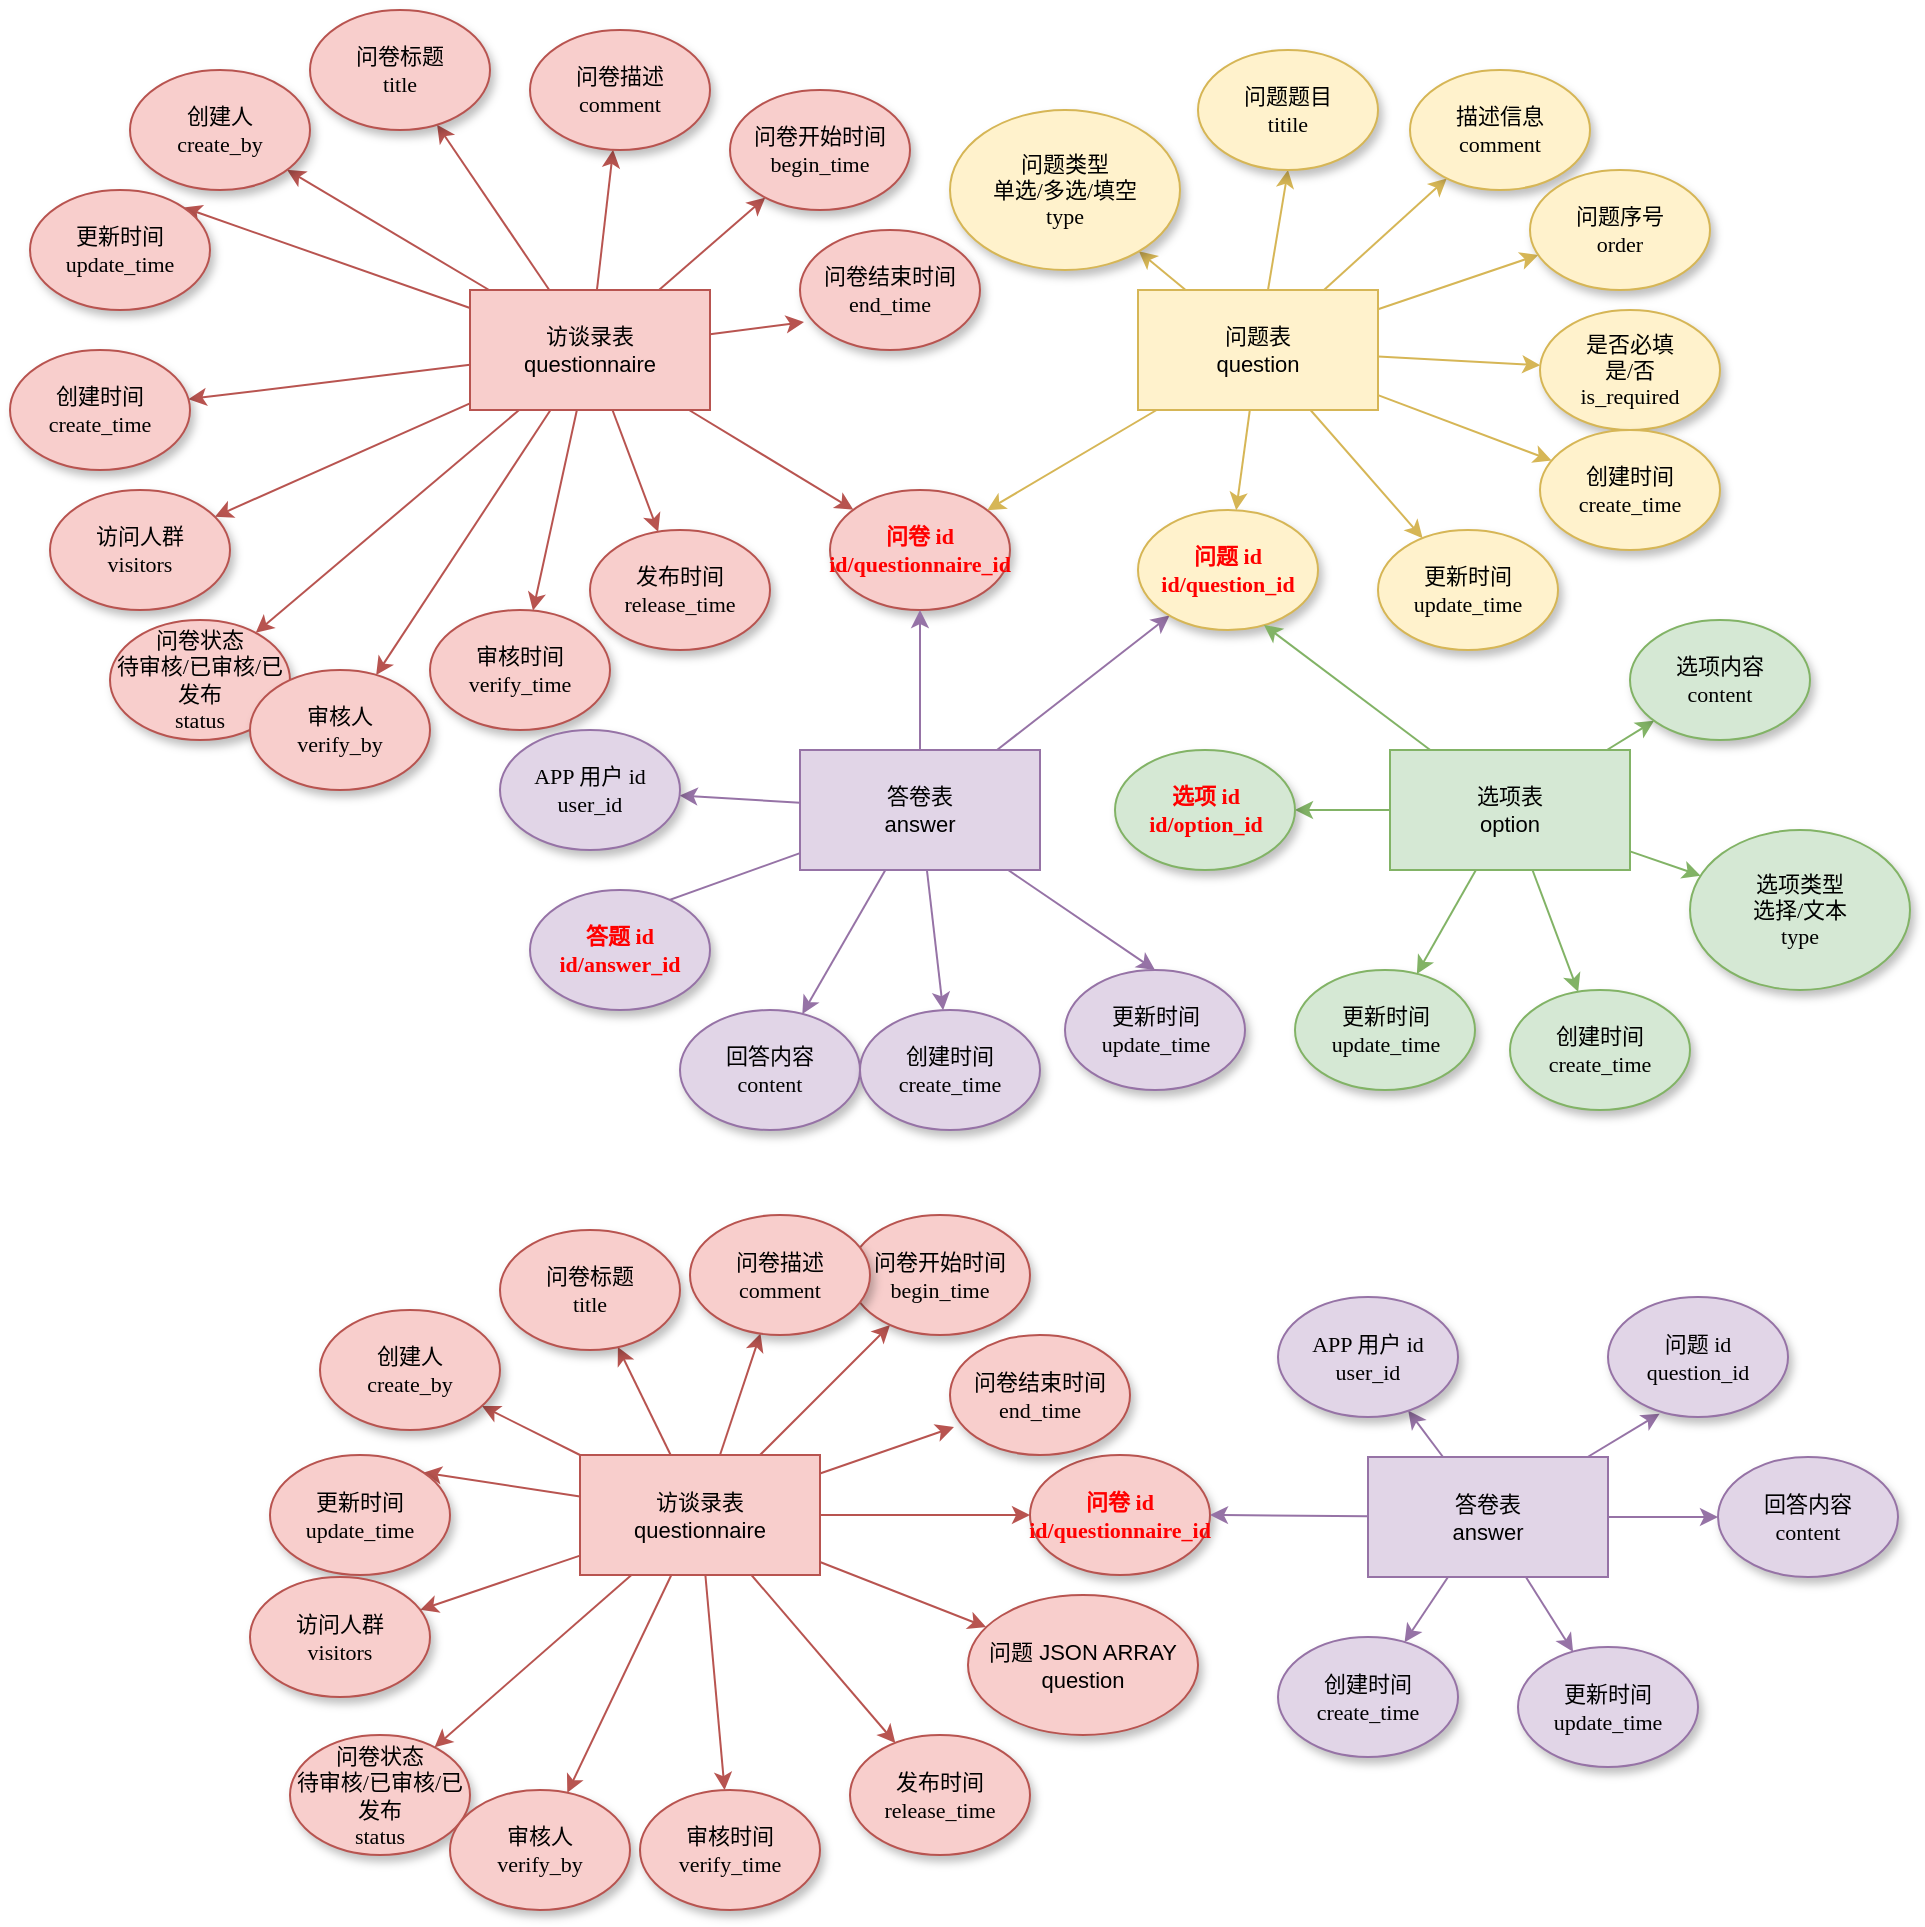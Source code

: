 <mxfile version="14.6.3" type="github">
  <diagram name="Page-1" id="42789a77-a242-8287-6e28-9cd8cfd52e62">
    <mxGraphModel dx="1422" dy="762" grid="1" gridSize="10" guides="1" tooltips="1" connect="1" arrows="1" fold="1" page="1" pageScale="1" pageWidth="1100" pageHeight="850" background="#ffffff" math="0" shadow="0">
      <root>
        <mxCell id="0" />
        <mxCell id="1" parent="0" />
        <mxCell id="cZg9QvqXZRCa_vBfZT6u-2" value="&lt;font color=&quot;#ff0000&quot; style=&quot;font-size: 11px;&quot;&gt;&lt;b style=&quot;font-size: 11px;&quot;&gt;问卷 id&lt;/b&gt;&lt;br style=&quot;font-size: 11px;&quot;&gt;&lt;b style=&quot;font-size: 11px;&quot;&gt;id/questionnaire_id&lt;/b&gt;&lt;br style=&quot;font-size: 11px;&quot;&gt;&lt;/font&gt;" style="ellipse;whiteSpace=wrap;html=1;rounded=0;shadow=1;comic=0;labelBackgroundColor=none;strokeWidth=1;fontFamily=Verdana;fontSize=11;align=center;fillColor=#f8cecc;strokeColor=#b85450;gradientDirection=east;" parent="1" vertex="1">
          <mxGeometry x="460" y="290" width="90" height="60" as="geometry" />
        </mxCell>
        <mxCell id="cZg9QvqXZRCa_vBfZT6u-17" style="edgeStyle=none;rounded=0;orthogonalLoop=1;jettySize=auto;html=1;fontSize=11;fillColor=#f8cecc;strokeColor=#b85450;" parent="1" source="cZg9QvqXZRCa_vBfZT6u-4" target="cZg9QvqXZRCa_vBfZT6u-11" edge="1">
          <mxGeometry relative="1" as="geometry" />
        </mxCell>
        <mxCell id="cZg9QvqXZRCa_vBfZT6u-18" style="edgeStyle=none;rounded=0;orthogonalLoop=1;jettySize=auto;html=1;fontSize=11;fillColor=#f8cecc;strokeColor=#b85450;" parent="1" source="cZg9QvqXZRCa_vBfZT6u-4" target="cZg9QvqXZRCa_vBfZT6u-10" edge="1">
          <mxGeometry relative="1" as="geometry" />
        </mxCell>
        <mxCell id="cZg9QvqXZRCa_vBfZT6u-19" style="edgeStyle=none;rounded=0;orthogonalLoop=1;jettySize=auto;html=1;fontSize=11;fillColor=#f8cecc;strokeColor=#b85450;" parent="1" source="cZg9QvqXZRCa_vBfZT6u-4" target="cZg9QvqXZRCa_vBfZT6u-2" edge="1">
          <mxGeometry relative="1" as="geometry" />
        </mxCell>
        <mxCell id="cZg9QvqXZRCa_vBfZT6u-58" style="edgeStyle=none;rounded=0;orthogonalLoop=1;jettySize=auto;html=1;fontSize=11;fillColor=#f8cecc;strokeColor=#b85450;" parent="1" source="cZg9QvqXZRCa_vBfZT6u-4" target="cZg9QvqXZRCa_vBfZT6u-38" edge="1">
          <mxGeometry relative="1" as="geometry" />
        </mxCell>
        <mxCell id="cZg9QvqXZRCa_vBfZT6u-62" style="edgeStyle=none;rounded=0;orthogonalLoop=1;jettySize=auto;html=1;fontSize=11;fillColor=#f8cecc;strokeColor=#b85450;" parent="1" source="cZg9QvqXZRCa_vBfZT6u-4" target="cZg9QvqXZRCa_vBfZT6u-61" edge="1">
          <mxGeometry relative="1" as="geometry" />
        </mxCell>
        <mxCell id="cZg9QvqXZRCa_vBfZT6u-68" style="edgeStyle=none;rounded=0;orthogonalLoop=1;jettySize=auto;html=1;entryX=0.022;entryY=0.767;entryDx=0;entryDy=0;entryPerimeter=0;fontSize=11;fillColor=#f8cecc;strokeColor=#b85450;" parent="1" source="cZg9QvqXZRCa_vBfZT6u-4" target="cZg9QvqXZRCa_vBfZT6u-64" edge="1">
          <mxGeometry relative="1" as="geometry" />
        </mxCell>
        <mxCell id="cZg9QvqXZRCa_vBfZT6u-70" style="edgeStyle=none;rounded=0;orthogonalLoop=1;jettySize=auto;html=1;fontSize=11;fillColor=#f8cecc;strokeColor=#b85450;" parent="1" source="cZg9QvqXZRCa_vBfZT6u-4" target="cZg9QvqXZRCa_vBfZT6u-69" edge="1">
          <mxGeometry relative="1" as="geometry" />
        </mxCell>
        <mxCell id="e1g6jkLD2kLE1leAGMlg-4" style="edgeStyle=none;rounded=0;orthogonalLoop=1;jettySize=auto;html=1;entryX=1;entryY=0;entryDx=0;entryDy=0;fillColor=#f8cecc;strokeColor=#b85450;fontSize=11;" parent="1" source="cZg9QvqXZRCa_vBfZT6u-4" target="e1g6jkLD2kLE1leAGMlg-3" edge="1">
          <mxGeometry relative="1" as="geometry" />
        </mxCell>
        <mxCell id="e1g6jkLD2kLE1leAGMlg-24" style="edgeStyle=none;rounded=0;orthogonalLoop=1;jettySize=auto;html=1;fontSize=11;fillColor=#f8cecc;strokeColor=#b85450;" parent="1" source="cZg9QvqXZRCa_vBfZT6u-4" target="e1g6jkLD2kLE1leAGMlg-23" edge="1">
          <mxGeometry relative="1" as="geometry" />
        </mxCell>
        <mxCell id="e1g6jkLD2kLE1leAGMlg-25" style="edgeStyle=none;rounded=0;orthogonalLoop=1;jettySize=auto;html=1;fontSize=11;fillColor=#f8cecc;strokeColor=#b85450;" parent="1" source="cZg9QvqXZRCa_vBfZT6u-4" target="cZg9QvqXZRCa_vBfZT6u-9" edge="1">
          <mxGeometry relative="1" as="geometry" />
        </mxCell>
        <mxCell id="IBIYCvMXOaWcvZuSE6B_-2" style="edgeStyle=none;rounded=0;orthogonalLoop=1;jettySize=auto;html=1;fillColor=#f8cecc;strokeColor=#b85450;" edge="1" parent="1" source="cZg9QvqXZRCa_vBfZT6u-4" target="cZg9QvqXZRCa_vBfZT6u-12">
          <mxGeometry relative="1" as="geometry" />
        </mxCell>
        <mxCell id="IBIYCvMXOaWcvZuSE6B_-3" style="edgeStyle=none;rounded=0;orthogonalLoop=1;jettySize=auto;html=1;fillColor=#f8cecc;strokeColor=#b85450;" edge="1" parent="1" source="cZg9QvqXZRCa_vBfZT6u-4" target="IBIYCvMXOaWcvZuSE6B_-4">
          <mxGeometry relative="1" as="geometry">
            <mxPoint x="120" y="370" as="targetPoint" />
          </mxGeometry>
        </mxCell>
        <mxCell id="IBIYCvMXOaWcvZuSE6B_-7" style="edgeStyle=none;rounded=0;orthogonalLoop=1;jettySize=auto;html=1;fillColor=#f8cecc;strokeColor=#b85450;" edge="1" parent="1" source="cZg9QvqXZRCa_vBfZT6u-4" target="IBIYCvMXOaWcvZuSE6B_-6">
          <mxGeometry relative="1" as="geometry" />
        </mxCell>
        <mxCell id="cZg9QvqXZRCa_vBfZT6u-4" value="访谈录表&lt;br style=&quot;font-size: 11px;&quot;&gt;questionnaire" style="rounded=0;whiteSpace=wrap;html=1;fontSize=11;fillColor=#f8cecc;strokeColor=#b85450;" parent="1" vertex="1">
          <mxGeometry x="280" y="190" width="120" height="60" as="geometry" />
        </mxCell>
        <mxCell id="cZg9QvqXZRCa_vBfZT6u-31" style="edgeStyle=none;rounded=0;orthogonalLoop=1;jettySize=auto;html=1;fontSize=11;fillColor=#fff2cc;strokeColor=#d6b656;" parent="1" source="cZg9QvqXZRCa_vBfZT6u-5" target="cZg9QvqXZRCa_vBfZT6u-26" edge="1">
          <mxGeometry relative="1" as="geometry" />
        </mxCell>
        <mxCell id="cZg9QvqXZRCa_vBfZT6u-32" value="" style="edgeStyle=none;rounded=0;orthogonalLoop=1;jettySize=auto;html=1;fontSize=11;fillColor=#fff2cc;strokeColor=#d6b656;" parent="1" source="cZg9QvqXZRCa_vBfZT6u-5" target="cZg9QvqXZRCa_vBfZT6u-24" edge="1">
          <mxGeometry relative="1" as="geometry" />
        </mxCell>
        <mxCell id="cZg9QvqXZRCa_vBfZT6u-42" value="" style="edgeStyle=none;rounded=0;orthogonalLoop=1;jettySize=auto;html=1;fontSize=11;fillColor=#fff2cc;strokeColor=#d6b656;" parent="1" source="cZg9QvqXZRCa_vBfZT6u-5" target="cZg9QvqXZRCa_vBfZT6u-23" edge="1">
          <mxGeometry relative="1" as="geometry" />
        </mxCell>
        <mxCell id="cZg9QvqXZRCa_vBfZT6u-44" style="edgeStyle=none;rounded=0;orthogonalLoop=1;jettySize=auto;html=1;fontSize=11;fillColor=#fff2cc;strokeColor=#d6b656;" parent="1" source="cZg9QvqXZRCa_vBfZT6u-5" target="cZg9QvqXZRCa_vBfZT6u-39" edge="1">
          <mxGeometry relative="1" as="geometry" />
        </mxCell>
        <mxCell id="cZg9QvqXZRCa_vBfZT6u-59" style="edgeStyle=none;rounded=0;orthogonalLoop=1;jettySize=auto;html=1;fontSize=11;fillColor=#fff2cc;strokeColor=#d6b656;" parent="1" source="cZg9QvqXZRCa_vBfZT6u-5" target="cZg9QvqXZRCa_vBfZT6u-2" edge="1">
          <mxGeometry relative="1" as="geometry" />
        </mxCell>
        <mxCell id="cZg9QvqXZRCa_vBfZT6u-75" style="edgeStyle=none;rounded=0;orthogonalLoop=1;jettySize=auto;html=1;fontSize=11;fillColor=#fff2cc;strokeColor=#d6b656;" parent="1" source="cZg9QvqXZRCa_vBfZT6u-5" target="cZg9QvqXZRCa_vBfZT6u-34" edge="1">
          <mxGeometry relative="1" as="geometry" />
        </mxCell>
        <mxCell id="e1g6jkLD2kLE1leAGMlg-6" style="edgeStyle=none;rounded=0;orthogonalLoop=1;jettySize=auto;html=1;fontSize=11;fillColor=#fff2cc;strokeColor=#d6b656;" parent="1" source="cZg9QvqXZRCa_vBfZT6u-5" target="e1g6jkLD2kLE1leAGMlg-5" edge="1">
          <mxGeometry relative="1" as="geometry" />
        </mxCell>
        <mxCell id="e1g6jkLD2kLE1leAGMlg-8" style="edgeStyle=none;rounded=0;orthogonalLoop=1;jettySize=auto;html=1;entryX=0.5;entryY=1;entryDx=0;entryDy=0;fontSize=11;fillColor=#fff2cc;strokeColor=#d6b656;" parent="1" source="cZg9QvqXZRCa_vBfZT6u-5" target="e1g6jkLD2kLE1leAGMlg-7" edge="1">
          <mxGeometry relative="1" as="geometry" />
        </mxCell>
        <mxCell id="e1g6jkLD2kLE1leAGMlg-27" style="edgeStyle=none;rounded=0;orthogonalLoop=1;jettySize=auto;html=1;entryX=0.046;entryY=0.708;entryDx=0;entryDy=0;entryPerimeter=0;fontSize=11;fillColor=#fff2cc;strokeColor=#d6b656;" parent="1" source="cZg9QvqXZRCa_vBfZT6u-5" target="e1g6jkLD2kLE1leAGMlg-26" edge="1">
          <mxGeometry relative="1" as="geometry" />
        </mxCell>
        <mxCell id="cZg9QvqXZRCa_vBfZT6u-5" value="问题表&lt;br style=&quot;font-size: 11px;&quot;&gt;question" style="rounded=0;whiteSpace=wrap;html=1;fontSize=11;fillColor=#fff2cc;strokeColor=#d6b656;" parent="1" vertex="1">
          <mxGeometry x="614" y="190" width="120" height="60" as="geometry" />
        </mxCell>
        <mxCell id="cZg9QvqXZRCa_vBfZT6u-29" style="edgeStyle=none;rounded=0;orthogonalLoop=1;jettySize=auto;html=1;entryX=0.5;entryY=1;entryDx=0;entryDy=0;fontSize=11;fillColor=#e1d5e7;strokeColor=#9673a6;" parent="1" source="cZg9QvqXZRCa_vBfZT6u-6" target="cZg9QvqXZRCa_vBfZT6u-2" edge="1">
          <mxGeometry relative="1" as="geometry" />
        </mxCell>
        <mxCell id="cZg9QvqXZRCa_vBfZT6u-30" style="edgeStyle=none;rounded=0;orthogonalLoop=1;jettySize=auto;html=1;fontSize=11;fillColor=#e1d5e7;strokeColor=#9673a6;" parent="1" source="cZg9QvqXZRCa_vBfZT6u-6" target="cZg9QvqXZRCa_vBfZT6u-23" edge="1">
          <mxGeometry relative="1" as="geometry" />
        </mxCell>
        <mxCell id="cZg9QvqXZRCa_vBfZT6u-37" value="" style="edgeStyle=none;rounded=0;orthogonalLoop=1;jettySize=auto;html=1;fontSize=11;fillColor=#e1d5e7;strokeColor=#9673a6;" parent="1" source="cZg9QvqXZRCa_vBfZT6u-6" target="cZg9QvqXZRCa_vBfZT6u-36" edge="1">
          <mxGeometry relative="1" as="geometry" />
        </mxCell>
        <mxCell id="cZg9QvqXZRCa_vBfZT6u-50" style="edgeStyle=none;rounded=0;orthogonalLoop=1;jettySize=auto;html=1;fontSize=11;fillColor=#e1d5e7;strokeColor=#9673a6;" parent="1" source="cZg9QvqXZRCa_vBfZT6u-6" target="cZg9QvqXZRCa_vBfZT6u-48" edge="1">
          <mxGeometry relative="1" as="geometry" />
        </mxCell>
        <mxCell id="cZg9QvqXZRCa_vBfZT6u-56" style="edgeStyle=none;rounded=0;orthogonalLoop=1;jettySize=auto;html=1;entryX=0;entryY=0.5;entryDx=0;entryDy=0;fontSize=11;fillColor=#e1d5e7;strokeColor=#9673a6;" parent="1" source="cZg9QvqXZRCa_vBfZT6u-6" target="cZg9QvqXZRCa_vBfZT6u-55" edge="1">
          <mxGeometry relative="1" as="geometry" />
        </mxCell>
        <mxCell id="e1g6jkLD2kLE1leAGMlg-12" style="edgeStyle=none;rounded=0;orthogonalLoop=1;jettySize=auto;html=1;fontSize=11;fillColor=#e1d5e7;strokeColor=#9673a6;" parent="1" source="cZg9QvqXZRCa_vBfZT6u-6" target="e1g6jkLD2kLE1leAGMlg-11" edge="1">
          <mxGeometry relative="1" as="geometry" />
        </mxCell>
        <mxCell id="e1g6jkLD2kLE1leAGMlg-13" style="edgeStyle=none;rounded=0;orthogonalLoop=1;jettySize=auto;html=1;fontSize=11;fillColor=#e1d5e7;strokeColor=#9673a6;entryX=0.5;entryY=0;entryDx=0;entryDy=0;" parent="1" source="cZg9QvqXZRCa_vBfZT6u-6" target="e1g6jkLD2kLE1leAGMlg-10" edge="1">
          <mxGeometry relative="1" as="geometry" />
        </mxCell>
        <mxCell id="cZg9QvqXZRCa_vBfZT6u-6" value="答卷表&lt;br style=&quot;font-size: 11px;&quot;&gt;answer" style="rounded=0;whiteSpace=wrap;html=1;fontSize=11;fillColor=#e1d5e7;strokeColor=#9673a6;" parent="1" vertex="1">
          <mxGeometry x="445" y="420" width="120" height="60" as="geometry" />
        </mxCell>
        <mxCell id="cZg9QvqXZRCa_vBfZT6u-9" value="问卷状态&lt;br style=&quot;font-size: 11px&quot;&gt;待审核/已审核/已发布&lt;br&gt;&lt;span style=&quot;font-size: 11px&quot;&gt;status&lt;/span&gt;" style="ellipse;whiteSpace=wrap;html=1;rounded=0;shadow=1;comic=0;labelBackgroundColor=none;strokeWidth=1;fontFamily=Verdana;fontSize=11;align=center;fillColor=#f8cecc;strokeColor=#b85450;" parent="1" vertex="1">
          <mxGeometry x="100" y="355" width="90" height="60" as="geometry" />
        </mxCell>
        <mxCell id="cZg9QvqXZRCa_vBfZT6u-10" value="发布时间&lt;br style=&quot;font-size: 11px;&quot;&gt;release_time" style="ellipse;whiteSpace=wrap;html=1;rounded=0;shadow=1;comic=0;labelBackgroundColor=none;strokeWidth=1;fontFamily=Verdana;fontSize=11;align=center;fillColor=#f8cecc;strokeColor=#b85450;" parent="1" vertex="1">
          <mxGeometry x="340" y="310" width="90" height="60" as="geometry" />
        </mxCell>
        <mxCell id="cZg9QvqXZRCa_vBfZT6u-11" value="审核时间&lt;br style=&quot;font-size: 11px;&quot;&gt;verify_time" style="ellipse;whiteSpace=wrap;html=1;rounded=0;shadow=1;comic=0;labelBackgroundColor=none;strokeWidth=1;fontFamily=Verdana;fontSize=11;align=center;fillColor=#f8cecc;strokeColor=#b85450;" parent="1" vertex="1">
          <mxGeometry x="260" y="350" width="90" height="60" as="geometry" />
        </mxCell>
        <mxCell id="cZg9QvqXZRCa_vBfZT6u-12" value="创建时间&lt;br style=&quot;font-size: 11px;&quot;&gt;create_time" style="ellipse;whiteSpace=wrap;html=1;rounded=0;shadow=1;comic=0;labelBackgroundColor=none;strokeWidth=1;fontFamily=Verdana;fontSize=11;align=center;fillColor=#f8cecc;strokeColor=#b85450;" parent="1" vertex="1">
          <mxGeometry x="50" y="220" width="90" height="60" as="geometry" />
        </mxCell>
        <mxCell id="cZg9QvqXZRCa_vBfZT6u-23" value="&lt;font color=&quot;#ff0000&quot; style=&quot;font-size: 11px;&quot;&gt;&lt;b style=&quot;font-size: 11px;&quot;&gt;问题 id&lt;/b&gt;&lt;br style=&quot;font-size: 11px;&quot;&gt;&lt;b style=&quot;font-size: 11px;&quot;&gt;id/question_id&lt;/b&gt;&lt;br style=&quot;font-size: 11px;&quot;&gt;&lt;/font&gt;" style="ellipse;whiteSpace=wrap;html=1;rounded=0;shadow=1;comic=0;labelBackgroundColor=none;strokeWidth=1;fontFamily=Verdana;fontSize=11;align=center;fillColor=#fff2cc;strokeColor=#d6b656;" parent="1" vertex="1">
          <mxGeometry x="614" y="300" width="90" height="60" as="geometry" />
        </mxCell>
        <mxCell id="cZg9QvqXZRCa_vBfZT6u-24" value="问题类型&lt;br style=&quot;font-size: 11px&quot;&gt;单选/多选/填空&lt;br&gt;type" style="ellipse;whiteSpace=wrap;html=1;rounded=0;shadow=1;comic=0;labelBackgroundColor=none;strokeWidth=1;fontFamily=Verdana;fontSize=11;align=center;fillColor=#fff2cc;strokeColor=#d6b656;" parent="1" vertex="1">
          <mxGeometry x="520" y="100" width="115" height="80" as="geometry" />
        </mxCell>
        <mxCell id="cZg9QvqXZRCa_vBfZT6u-26" value="是否必填&lt;br style=&quot;font-size: 11px&quot;&gt;是/否&lt;br&gt;is_required" style="ellipse;whiteSpace=wrap;html=1;rounded=0;shadow=1;comic=0;labelBackgroundColor=none;strokeWidth=1;fontFamily=Verdana;fontSize=11;align=center;fillColor=#fff2cc;strokeColor=#d6b656;" parent="1" vertex="1">
          <mxGeometry x="815" y="200" width="90" height="60" as="geometry" />
        </mxCell>
        <mxCell id="cZg9QvqXZRCa_vBfZT6u-34" value="描述信息&lt;br&gt;comment" style="ellipse;whiteSpace=wrap;html=1;rounded=0;shadow=1;comic=0;labelBackgroundColor=none;strokeWidth=1;fontFamily=Verdana;fontSize=11;align=center;fillColor=#fff2cc;strokeColor=#d6b656;" parent="1" vertex="1">
          <mxGeometry x="750" y="80" width="90" height="60" as="geometry" />
        </mxCell>
        <mxCell id="cZg9QvqXZRCa_vBfZT6u-36" value="回答内容&lt;br&gt;content" style="ellipse;whiteSpace=wrap;html=1;rounded=0;shadow=1;comic=0;labelBackgroundColor=none;strokeWidth=1;fontFamily=Verdana;fontSize=11;align=center;fillColor=#e1d5e7;strokeColor=#9673a6;" parent="1" vertex="1">
          <mxGeometry x="385" y="550" width="90" height="60" as="geometry" />
        </mxCell>
        <mxCell id="cZg9QvqXZRCa_vBfZT6u-38" value="问卷开始时间&lt;br style=&quot;font-size: 11px;&quot;&gt;begin_time" style="ellipse;whiteSpace=wrap;html=1;rounded=0;shadow=1;comic=0;labelBackgroundColor=none;strokeWidth=1;fontFamily=Verdana;fontSize=11;align=center;fillColor=#f8cecc;strokeColor=#b85450;" parent="1" vertex="1">
          <mxGeometry x="410" y="90" width="90" height="60" as="geometry" />
        </mxCell>
        <mxCell id="cZg9QvqXZRCa_vBfZT6u-39" value="创建时间&lt;br&gt;create_time" style="ellipse;whiteSpace=wrap;html=1;rounded=0;shadow=1;comic=0;labelBackgroundColor=none;strokeWidth=1;fontFamily=Verdana;fontSize=11;align=center;fillColor=#fff2cc;strokeColor=#d6b656;" parent="1" vertex="1">
          <mxGeometry x="815" y="260" width="90" height="60" as="geometry" />
        </mxCell>
        <mxCell id="cZg9QvqXZRCa_vBfZT6u-48" value="APP 用户 id&lt;br style=&quot;font-size: 11px&quot;&gt;user_id" style="ellipse;whiteSpace=wrap;html=1;rounded=0;shadow=1;comic=0;labelBackgroundColor=none;strokeWidth=1;fontFamily=Verdana;fontSize=11;align=center;fillColor=#e1d5e7;strokeColor=#9673a6;" parent="1" vertex="1">
          <mxGeometry x="295" y="410" width="90" height="60" as="geometry" />
        </mxCell>
        <mxCell id="cZg9QvqXZRCa_vBfZT6u-55" value="&lt;font color=&quot;#ff0000&quot; style=&quot;font-size: 11px;&quot;&gt;&lt;b style=&quot;font-size: 11px;&quot;&gt;答题 id&lt;/b&gt;&lt;br style=&quot;font-size: 11px;&quot;&gt;&lt;b style=&quot;font-size: 11px;&quot;&gt;id/answer_id&lt;/b&gt;&lt;br style=&quot;font-size: 11px;&quot;&gt;&lt;/font&gt;" style="ellipse;whiteSpace=wrap;html=1;rounded=0;shadow=1;comic=0;labelBackgroundColor=none;strokeWidth=1;fontFamily=Verdana;fontSize=11;align=center;fillColor=#e1d5e7;strokeColor=#9673a6;" parent="1" vertex="1">
          <mxGeometry x="310" y="490" width="90" height="60" as="geometry" />
        </mxCell>
        <mxCell id="cZg9QvqXZRCa_vBfZT6u-61" value="问卷描述&lt;br style=&quot;font-size: 11px;&quot;&gt;comment" style="ellipse;whiteSpace=wrap;html=1;rounded=0;shadow=1;comic=0;labelBackgroundColor=none;strokeWidth=1;fontFamily=Verdana;fontSize=11;align=center;fillColor=#f8cecc;strokeColor=#b85450;" parent="1" vertex="1">
          <mxGeometry x="310" y="60" width="90" height="60" as="geometry" />
        </mxCell>
        <mxCell id="cZg9QvqXZRCa_vBfZT6u-64" value="问卷结束时间&lt;br style=&quot;font-size: 11px;&quot;&gt;end_time" style="ellipse;whiteSpace=wrap;html=1;rounded=0;shadow=1;comic=0;labelBackgroundColor=none;strokeWidth=1;fontFamily=Verdana;fontSize=11;align=center;fillColor=#f8cecc;strokeColor=#b85450;" parent="1" vertex="1">
          <mxGeometry x="445" y="160" width="90" height="60" as="geometry" />
        </mxCell>
        <mxCell id="cZg9QvqXZRCa_vBfZT6u-69" value="问卷标题&lt;br style=&quot;font-size: 11px;&quot;&gt;title" style="ellipse;whiteSpace=wrap;html=1;rounded=0;shadow=1;comic=0;labelBackgroundColor=none;strokeWidth=1;fontFamily=Verdana;fontSize=11;align=center;fillColor=#f8cecc;strokeColor=#b85450;" parent="1" vertex="1">
          <mxGeometry x="200" y="50" width="90" height="60" as="geometry" />
        </mxCell>
        <mxCell id="cZg9QvqXZRCa_vBfZT6u-81" style="edgeStyle=none;rounded=0;orthogonalLoop=1;jettySize=auto;html=1;entryX=1;entryY=0.5;entryDx=0;entryDy=0;fontSize=11;fillColor=#d5e8d4;strokeColor=#82b366;" parent="1" source="cZg9QvqXZRCa_vBfZT6u-74" target="cZg9QvqXZRCa_vBfZT6u-76" edge="1">
          <mxGeometry relative="1" as="geometry" />
        </mxCell>
        <mxCell id="cZg9QvqXZRCa_vBfZT6u-82" style="edgeStyle=none;rounded=0;orthogonalLoop=1;jettySize=auto;html=1;fontSize=11;fillColor=#d5e8d4;strokeColor=#82b366;" parent="1" source="cZg9QvqXZRCa_vBfZT6u-74" target="cZg9QvqXZRCa_vBfZT6u-77" edge="1">
          <mxGeometry relative="1" as="geometry" />
        </mxCell>
        <mxCell id="e1g6jkLD2kLE1leAGMlg-1" style="rounded=0;orthogonalLoop=1;jettySize=auto;html=1;entryX=0.7;entryY=0.958;entryDx=0;entryDy=0;entryPerimeter=0;fillColor=#d5e8d4;strokeColor=#82b366;fontSize=11;" parent="1" source="cZg9QvqXZRCa_vBfZT6u-74" target="cZg9QvqXZRCa_vBfZT6u-23" edge="1">
          <mxGeometry relative="1" as="geometry" />
        </mxCell>
        <mxCell id="e1g6jkLD2kLE1leAGMlg-2" style="edgeStyle=none;rounded=0;orthogonalLoop=1;jettySize=auto;html=1;fillColor=#d5e8d4;strokeColor=#82b366;fontSize=11;" parent="1" source="cZg9QvqXZRCa_vBfZT6u-74" target="cZg9QvqXZRCa_vBfZT6u-78" edge="1">
          <mxGeometry relative="1" as="geometry" />
        </mxCell>
        <mxCell id="e1g6jkLD2kLE1leAGMlg-20" style="edgeStyle=none;rounded=0;orthogonalLoop=1;jettySize=auto;html=1;fontSize=11;fillColor=#d5e8d4;strokeColor=#82b366;" parent="1" source="cZg9QvqXZRCa_vBfZT6u-74" target="e1g6jkLD2kLE1leAGMlg-19" edge="1">
          <mxGeometry relative="1" as="geometry" />
        </mxCell>
        <mxCell id="e1g6jkLD2kLE1leAGMlg-21" style="edgeStyle=none;rounded=0;orthogonalLoop=1;jettySize=auto;html=1;fontSize=11;fillColor=#d5e8d4;strokeColor=#82b366;" parent="1" source="cZg9QvqXZRCa_vBfZT6u-74" target="e1g6jkLD2kLE1leAGMlg-18" edge="1">
          <mxGeometry relative="1" as="geometry" />
        </mxCell>
        <mxCell id="cZg9QvqXZRCa_vBfZT6u-74" value="选项表&lt;br style=&quot;font-size: 11px;&quot;&gt;option" style="rounded=0;whiteSpace=wrap;html=1;fontSize=11;fillColor=#d5e8d4;strokeColor=#82b366;" parent="1" vertex="1">
          <mxGeometry x="740" y="420" width="120" height="60" as="geometry" />
        </mxCell>
        <mxCell id="cZg9QvqXZRCa_vBfZT6u-76" value="&lt;font color=&quot;#ff0000&quot; style=&quot;font-size: 11px;&quot;&gt;&lt;b style=&quot;font-size: 11px;&quot;&gt;选项 id&lt;br style=&quot;font-size: 11px;&quot;&gt;id/option_id&lt;br style=&quot;font-size: 11px;&quot;&gt;&lt;/b&gt;&lt;/font&gt;" style="ellipse;whiteSpace=wrap;html=1;rounded=0;shadow=1;comic=0;labelBackgroundColor=none;strokeWidth=1;fontFamily=Verdana;fontSize=11;align=center;fillColor=#d5e8d4;strokeColor=#82b366;" parent="1" vertex="1">
          <mxGeometry x="602.5" y="420" width="90" height="60" as="geometry" />
        </mxCell>
        <mxCell id="cZg9QvqXZRCa_vBfZT6u-77" value="选项类型&lt;br&gt;选择/文本&lt;br&gt;type" style="ellipse;whiteSpace=wrap;html=1;rounded=0;shadow=1;comic=0;labelBackgroundColor=none;strokeWidth=1;fontFamily=Verdana;fontSize=11;align=center;fillColor=#d5e8d4;strokeColor=#82b366;" parent="1" vertex="1">
          <mxGeometry x="890" y="460" width="110" height="80" as="geometry" />
        </mxCell>
        <mxCell id="cZg9QvqXZRCa_vBfZT6u-78" value="选项内容&lt;br&gt;content" style="ellipse;whiteSpace=wrap;html=1;rounded=0;shadow=1;comic=0;labelBackgroundColor=none;strokeWidth=1;fontFamily=Verdana;fontSize=11;align=center;fillColor=#d5e8d4;strokeColor=#82b366;" parent="1" vertex="1">
          <mxGeometry x="860" y="355" width="90" height="60" as="geometry" />
        </mxCell>
        <mxCell id="e1g6jkLD2kLE1leAGMlg-3" value="更新时间&lt;br style=&quot;font-size: 11px;&quot;&gt;update_time" style="ellipse;whiteSpace=wrap;html=1;rounded=0;shadow=1;comic=0;labelBackgroundColor=none;strokeWidth=1;fontFamily=Verdana;fontSize=11;align=center;fillColor=#f8cecc;strokeColor=#b85450;" parent="1" vertex="1">
          <mxGeometry x="60" y="140" width="90" height="60" as="geometry" />
        </mxCell>
        <mxCell id="e1g6jkLD2kLE1leAGMlg-5" value="更新时间&lt;br&gt;update_time" style="ellipse;whiteSpace=wrap;html=1;rounded=0;shadow=1;comic=0;labelBackgroundColor=none;strokeWidth=1;fontFamily=Verdana;fontSize=11;align=center;fillColor=#fff2cc;strokeColor=#d6b656;" parent="1" vertex="1">
          <mxGeometry x="734" y="310" width="90" height="60" as="geometry" />
        </mxCell>
        <mxCell id="e1g6jkLD2kLE1leAGMlg-7" value="问题题目&lt;br&gt;titile" style="ellipse;whiteSpace=wrap;html=1;rounded=0;shadow=1;comic=0;labelBackgroundColor=none;strokeWidth=1;fontFamily=Verdana;fontSize=11;align=center;fillColor=#fff2cc;strokeColor=#d6b656;" parent="1" vertex="1">
          <mxGeometry x="644" y="70" width="90" height="60" as="geometry" />
        </mxCell>
        <mxCell id="e1g6jkLD2kLE1leAGMlg-10" value="更新时间&lt;br&gt;update_time" style="ellipse;whiteSpace=wrap;html=1;rounded=0;shadow=1;comic=0;labelBackgroundColor=none;strokeWidth=1;fontFamily=Verdana;fontSize=11;align=center;fillColor=#e1d5e7;strokeColor=#9673a6;" parent="1" vertex="1">
          <mxGeometry x="577.5" y="530" width="90" height="60" as="geometry" />
        </mxCell>
        <mxCell id="e1g6jkLD2kLE1leAGMlg-11" value="创建时间&lt;br&gt;create_time" style="ellipse;whiteSpace=wrap;html=1;rounded=0;shadow=1;comic=0;labelBackgroundColor=none;strokeWidth=1;fontFamily=Verdana;fontSize=11;align=center;fillColor=#e1d5e7;strokeColor=#9673a6;" parent="1" vertex="1">
          <mxGeometry x="475" y="550" width="90" height="60" as="geometry" />
        </mxCell>
        <mxCell id="e1g6jkLD2kLE1leAGMlg-18" value="更新时间&lt;br&gt;update_time" style="ellipse;whiteSpace=wrap;html=1;rounded=0;shadow=1;comic=0;labelBackgroundColor=none;strokeWidth=1;fontFamily=Verdana;fontSize=11;align=center;fillColor=#d5e8d4;strokeColor=#82b366;" parent="1" vertex="1">
          <mxGeometry x="692.5" y="530" width="90" height="60" as="geometry" />
        </mxCell>
        <mxCell id="e1g6jkLD2kLE1leAGMlg-19" value="创建时间&lt;br&gt;create_time" style="ellipse;whiteSpace=wrap;html=1;rounded=0;shadow=1;comic=0;labelBackgroundColor=none;strokeWidth=1;fontFamily=Verdana;fontSize=11;align=center;fillColor=#d5e8d4;strokeColor=#82b366;" parent="1" vertex="1">
          <mxGeometry x="800" y="540" width="90" height="60" as="geometry" />
        </mxCell>
        <mxCell id="e1g6jkLD2kLE1leAGMlg-23" value="创建人&lt;br style=&quot;font-size: 11px&quot;&gt;create_by" style="ellipse;whiteSpace=wrap;html=1;rounded=0;shadow=1;comic=0;labelBackgroundColor=none;strokeWidth=1;fontFamily=Verdana;fontSize=11;align=center;fillColor=#f8cecc;strokeColor=#b85450;" parent="1" vertex="1">
          <mxGeometry x="110" y="80" width="90" height="60" as="geometry" />
        </mxCell>
        <mxCell id="e1g6jkLD2kLE1leAGMlg-26" value="问题序号&lt;br&gt;order" style="ellipse;whiteSpace=wrap;html=1;rounded=0;shadow=1;comic=0;labelBackgroundColor=none;strokeWidth=1;fontFamily=Verdana;fontSize=11;align=center;fillColor=#fff2cc;strokeColor=#d6b656;" parent="1" vertex="1">
          <mxGeometry x="810" y="130" width="90" height="60" as="geometry" />
        </mxCell>
        <mxCell id="e1g6jkLD2kLE1leAGMlg-28" value="&lt;font color=&quot;#ff0000&quot; style=&quot;font-size: 11px;&quot;&gt;&lt;b style=&quot;font-size: 11px;&quot;&gt;问卷 id&lt;/b&gt;&lt;br style=&quot;font-size: 11px;&quot;&gt;&lt;b style=&quot;font-size: 11px;&quot;&gt;id/questionnaire_id&lt;/b&gt;&lt;br style=&quot;font-size: 11px;&quot;&gt;&lt;/font&gt;" style="ellipse;whiteSpace=wrap;html=1;rounded=0;shadow=1;comic=0;labelBackgroundColor=none;strokeWidth=1;fontFamily=Verdana;fontSize=11;align=center;fillColor=#f8cecc;strokeColor=#b85450;gradientDirection=east;" parent="1" vertex="1">
          <mxGeometry x="560" y="772.5" width="90" height="60" as="geometry" />
        </mxCell>
        <mxCell id="e1g6jkLD2kLE1leAGMlg-30" style="edgeStyle=none;rounded=0;orthogonalLoop=1;jettySize=auto;html=1;fontSize=11;fillColor=#f8cecc;strokeColor=#b85450;" parent="1" source="e1g6jkLD2kLE1leAGMlg-40" target="e1g6jkLD2kLE1leAGMlg-61" edge="1">
          <mxGeometry relative="1" as="geometry" />
        </mxCell>
        <mxCell id="e1g6jkLD2kLE1leAGMlg-31" style="edgeStyle=none;rounded=0;orthogonalLoop=1;jettySize=auto;html=1;fontSize=11;fillColor=#f8cecc;strokeColor=#b85450;" parent="1" source="e1g6jkLD2kLE1leAGMlg-40" target="e1g6jkLD2kLE1leAGMlg-60" edge="1">
          <mxGeometry relative="1" as="geometry" />
        </mxCell>
        <mxCell id="e1g6jkLD2kLE1leAGMlg-32" style="edgeStyle=none;rounded=0;orthogonalLoop=1;jettySize=auto;html=1;fontSize=11;fillColor=#f8cecc;strokeColor=#b85450;" parent="1" source="e1g6jkLD2kLE1leAGMlg-40" target="e1g6jkLD2kLE1leAGMlg-28" edge="1">
          <mxGeometry relative="1" as="geometry" />
        </mxCell>
        <mxCell id="e1g6jkLD2kLE1leAGMlg-33" style="edgeStyle=none;rounded=0;orthogonalLoop=1;jettySize=auto;html=1;fontSize=11;fillColor=#f8cecc;strokeColor=#b85450;" parent="1" source="e1g6jkLD2kLE1leAGMlg-40" target="e1g6jkLD2kLE1leAGMlg-67" edge="1">
          <mxGeometry relative="1" as="geometry" />
        </mxCell>
        <mxCell id="e1g6jkLD2kLE1leAGMlg-34" style="edgeStyle=none;rounded=0;orthogonalLoop=1;jettySize=auto;html=1;fontSize=11;fillColor=#f8cecc;strokeColor=#b85450;" parent="1" source="e1g6jkLD2kLE1leAGMlg-40" target="e1g6jkLD2kLE1leAGMlg-71" edge="1">
          <mxGeometry relative="1" as="geometry" />
        </mxCell>
        <mxCell id="e1g6jkLD2kLE1leAGMlg-35" style="edgeStyle=none;rounded=0;orthogonalLoop=1;jettySize=auto;html=1;entryX=0.022;entryY=0.767;entryDx=0;entryDy=0;entryPerimeter=0;fontSize=11;fillColor=#f8cecc;strokeColor=#b85450;" parent="1" source="e1g6jkLD2kLE1leAGMlg-40" target="e1g6jkLD2kLE1leAGMlg-72" edge="1">
          <mxGeometry relative="1" as="geometry" />
        </mxCell>
        <mxCell id="e1g6jkLD2kLE1leAGMlg-36" style="edgeStyle=none;rounded=0;orthogonalLoop=1;jettySize=auto;html=1;fontSize=11;fillColor=#f8cecc;strokeColor=#b85450;" parent="1" source="e1g6jkLD2kLE1leAGMlg-40" target="e1g6jkLD2kLE1leAGMlg-73" edge="1">
          <mxGeometry relative="1" as="geometry" />
        </mxCell>
        <mxCell id="e1g6jkLD2kLE1leAGMlg-37" style="edgeStyle=none;rounded=0;orthogonalLoop=1;jettySize=auto;html=1;entryX=1;entryY=0;entryDx=0;entryDy=0;fillColor=#f8cecc;strokeColor=#b85450;fontSize=11;" parent="1" source="e1g6jkLD2kLE1leAGMlg-40" target="e1g6jkLD2kLE1leAGMlg-84" edge="1">
          <mxGeometry relative="1" as="geometry" />
        </mxCell>
        <mxCell id="e1g6jkLD2kLE1leAGMlg-38" style="edgeStyle=none;rounded=0;orthogonalLoop=1;jettySize=auto;html=1;fontSize=11;fillColor=#f8cecc;strokeColor=#b85450;" parent="1" source="e1g6jkLD2kLE1leAGMlg-40" target="e1g6jkLD2kLE1leAGMlg-91" edge="1">
          <mxGeometry relative="1" as="geometry">
            <mxPoint x="260" y="802.5" as="targetPoint" />
          </mxGeometry>
        </mxCell>
        <mxCell id="e1g6jkLD2kLE1leAGMlg-39" style="edgeStyle=none;rounded=0;orthogonalLoop=1;jettySize=auto;html=1;fontSize=11;fillColor=#f8cecc;strokeColor=#b85450;" parent="1" source="e1g6jkLD2kLE1leAGMlg-40" target="e1g6jkLD2kLE1leAGMlg-59" edge="1">
          <mxGeometry relative="1" as="geometry" />
        </mxCell>
        <mxCell id="e1g6jkLD2kLE1leAGMlg-107" style="edgeStyle=none;rounded=0;orthogonalLoop=1;jettySize=auto;html=1;fontSize=11;fillColor=#f8cecc;strokeColor=#b85450;" parent="1" source="e1g6jkLD2kLE1leAGMlg-40" target="e1g6jkLD2kLE1leAGMlg-106" edge="1">
          <mxGeometry relative="1" as="geometry" />
        </mxCell>
        <mxCell id="IBIYCvMXOaWcvZuSE6B_-10" style="edgeStyle=none;rounded=0;orthogonalLoop=1;jettySize=auto;html=1;fillColor=#f8cecc;strokeColor=#b85450;" edge="1" parent="1" source="e1g6jkLD2kLE1leAGMlg-40" target="IBIYCvMXOaWcvZuSE6B_-8">
          <mxGeometry relative="1" as="geometry" />
        </mxCell>
        <mxCell id="IBIYCvMXOaWcvZuSE6B_-11" style="edgeStyle=none;rounded=0;orthogonalLoop=1;jettySize=auto;html=1;fillColor=#f8cecc;strokeColor=#b85450;" edge="1" parent="1" source="e1g6jkLD2kLE1leAGMlg-40" target="IBIYCvMXOaWcvZuSE6B_-9">
          <mxGeometry relative="1" as="geometry" />
        </mxCell>
        <mxCell id="e1g6jkLD2kLE1leAGMlg-40" value="访谈录表&lt;br style=&quot;font-size: 11px;&quot;&gt;questionnaire" style="rounded=0;whiteSpace=wrap;html=1;fontSize=11;fillColor=#f8cecc;strokeColor=#b85450;" parent="1" vertex="1">
          <mxGeometry x="335" y="772.5" width="120" height="60" as="geometry" />
        </mxCell>
        <mxCell id="e1g6jkLD2kLE1leAGMlg-53" value="" style="edgeStyle=none;rounded=0;orthogonalLoop=1;jettySize=auto;html=1;fontSize=11;fillColor=#e1d5e7;strokeColor=#9673a6;" parent="1" source="e1g6jkLD2kLE1leAGMlg-58" target="e1g6jkLD2kLE1leAGMlg-66" edge="1">
          <mxGeometry relative="1" as="geometry" />
        </mxCell>
        <mxCell id="e1g6jkLD2kLE1leAGMlg-54" style="edgeStyle=none;rounded=0;orthogonalLoop=1;jettySize=auto;html=1;fontSize=11;fillColor=#e1d5e7;strokeColor=#9673a6;" parent="1" source="e1g6jkLD2kLE1leAGMlg-58" target="e1g6jkLD2kLE1leAGMlg-69" edge="1">
          <mxGeometry relative="1" as="geometry" />
        </mxCell>
        <mxCell id="e1g6jkLD2kLE1leAGMlg-56" style="edgeStyle=none;rounded=0;orthogonalLoop=1;jettySize=auto;html=1;fontSize=11;fillColor=#e1d5e7;strokeColor=#9673a6;" parent="1" source="e1g6jkLD2kLE1leAGMlg-58" target="e1g6jkLD2kLE1leAGMlg-88" edge="1">
          <mxGeometry relative="1" as="geometry" />
        </mxCell>
        <mxCell id="e1g6jkLD2kLE1leAGMlg-108" style="edgeStyle=none;rounded=0;orthogonalLoop=1;jettySize=auto;html=1;entryX=1;entryY=0.5;entryDx=0;entryDy=0;fontSize=11;fillColor=#e1d5e7;strokeColor=#9673a6;" parent="1" source="e1g6jkLD2kLE1leAGMlg-58" target="e1g6jkLD2kLE1leAGMlg-28" edge="1">
          <mxGeometry relative="1" as="geometry" />
        </mxCell>
        <mxCell id="e1g6jkLD2kLE1leAGMlg-109" style="edgeStyle=none;rounded=0;orthogonalLoop=1;jettySize=auto;html=1;fontSize=11;fillColor=#e1d5e7;strokeColor=#9673a6;" parent="1" source="e1g6jkLD2kLE1leAGMlg-58" target="e1g6jkLD2kLE1leAGMlg-87" edge="1">
          <mxGeometry relative="1" as="geometry" />
        </mxCell>
        <mxCell id="e1g6jkLD2kLE1leAGMlg-114" style="edgeStyle=none;rounded=0;orthogonalLoop=1;jettySize=auto;html=1;entryX=0.287;entryY=0.972;entryDx=0;entryDy=0;entryPerimeter=0;fontSize=11;fillColor=#e1d5e7;strokeColor=#9673a6;" parent="1" source="e1g6jkLD2kLE1leAGMlg-58" target="e1g6jkLD2kLE1leAGMlg-113" edge="1">
          <mxGeometry relative="1" as="geometry" />
        </mxCell>
        <mxCell id="e1g6jkLD2kLE1leAGMlg-58" value="答卷表&lt;br style=&quot;font-size: 11px;&quot;&gt;answer" style="rounded=0;whiteSpace=wrap;html=1;fontSize=11;fillColor=#e1d5e7;strokeColor=#9673a6;" parent="1" vertex="1">
          <mxGeometry x="729" y="773.5" width="120" height="60" as="geometry" />
        </mxCell>
        <mxCell id="e1g6jkLD2kLE1leAGMlg-59" value="问卷状态&lt;br style=&quot;font-size: 11px&quot;&gt;待审核/已审核/已发布&lt;br&gt;&lt;span style=&quot;font-size: 11px&quot;&gt;status&lt;/span&gt;" style="ellipse;whiteSpace=wrap;html=1;rounded=0;shadow=1;comic=0;labelBackgroundColor=none;strokeWidth=1;fontFamily=Verdana;fontSize=11;align=center;fillColor=#f8cecc;strokeColor=#b85450;" parent="1" vertex="1">
          <mxGeometry x="190" y="912.5" width="90" height="60" as="geometry" />
        </mxCell>
        <mxCell id="e1g6jkLD2kLE1leAGMlg-60" value="发布时间&lt;br style=&quot;font-size: 11px;&quot;&gt;release_time" style="ellipse;whiteSpace=wrap;html=1;rounded=0;shadow=1;comic=0;labelBackgroundColor=none;strokeWidth=1;fontFamily=Verdana;fontSize=11;align=center;fillColor=#f8cecc;strokeColor=#b85450;" parent="1" vertex="1">
          <mxGeometry x="470" y="912.5" width="90" height="60" as="geometry" />
        </mxCell>
        <mxCell id="e1g6jkLD2kLE1leAGMlg-61" value="审核时间&lt;br style=&quot;font-size: 11px;&quot;&gt;verify_time" style="ellipse;whiteSpace=wrap;html=1;rounded=0;shadow=1;comic=0;labelBackgroundColor=none;strokeWidth=1;fontFamily=Verdana;fontSize=11;align=center;fillColor=#f8cecc;strokeColor=#b85450;" parent="1" vertex="1">
          <mxGeometry x="365" y="940" width="90" height="60" as="geometry" />
        </mxCell>
        <mxCell id="e1g6jkLD2kLE1leAGMlg-66" value="回答内容&lt;br&gt;content" style="ellipse;whiteSpace=wrap;html=1;rounded=0;shadow=1;comic=0;labelBackgroundColor=none;strokeWidth=1;fontFamily=Verdana;fontSize=11;align=center;fillColor=#e1d5e7;strokeColor=#9673a6;" parent="1" vertex="1">
          <mxGeometry x="904" y="773.5" width="90" height="60" as="geometry" />
        </mxCell>
        <mxCell id="e1g6jkLD2kLE1leAGMlg-67" value="问卷开始时间&lt;br style=&quot;font-size: 11px;&quot;&gt;begin_time" style="ellipse;whiteSpace=wrap;html=1;rounded=0;shadow=1;comic=0;labelBackgroundColor=none;strokeWidth=1;fontFamily=Verdana;fontSize=11;align=center;fillColor=#f8cecc;strokeColor=#b85450;" parent="1" vertex="1">
          <mxGeometry x="470" y="652.5" width="90" height="60" as="geometry" />
        </mxCell>
        <mxCell id="e1g6jkLD2kLE1leAGMlg-69" value="APP 用户 id&lt;br style=&quot;font-size: 11px&quot;&gt;user_id" style="ellipse;whiteSpace=wrap;html=1;rounded=0;shadow=1;comic=0;labelBackgroundColor=none;strokeWidth=1;fontFamily=Verdana;fontSize=11;align=center;fillColor=#e1d5e7;strokeColor=#9673a6;" parent="1" vertex="1">
          <mxGeometry x="684" y="693.5" width="90" height="60" as="geometry" />
        </mxCell>
        <mxCell id="e1g6jkLD2kLE1leAGMlg-71" value="问卷描述&lt;br style=&quot;font-size: 11px;&quot;&gt;comment" style="ellipse;whiteSpace=wrap;html=1;rounded=0;shadow=1;comic=0;labelBackgroundColor=none;strokeWidth=1;fontFamily=Verdana;fontSize=11;align=center;fillColor=#f8cecc;strokeColor=#b85450;" parent="1" vertex="1">
          <mxGeometry x="390" y="652.5" width="90" height="60" as="geometry" />
        </mxCell>
        <mxCell id="e1g6jkLD2kLE1leAGMlg-72" value="问卷结束时间&lt;br style=&quot;font-size: 11px;&quot;&gt;end_time" style="ellipse;whiteSpace=wrap;html=1;rounded=0;shadow=1;comic=0;labelBackgroundColor=none;strokeWidth=1;fontFamily=Verdana;fontSize=11;align=center;fillColor=#f8cecc;strokeColor=#b85450;" parent="1" vertex="1">
          <mxGeometry x="520" y="712.5" width="90" height="60" as="geometry" />
        </mxCell>
        <mxCell id="e1g6jkLD2kLE1leAGMlg-73" value="问卷标题&lt;br style=&quot;font-size: 11px;&quot;&gt;title" style="ellipse;whiteSpace=wrap;html=1;rounded=0;shadow=1;comic=0;labelBackgroundColor=none;strokeWidth=1;fontFamily=Verdana;fontSize=11;align=center;fillColor=#f8cecc;strokeColor=#b85450;" parent="1" vertex="1">
          <mxGeometry x="295" y="660" width="90" height="60" as="geometry" />
        </mxCell>
        <mxCell id="e1g6jkLD2kLE1leAGMlg-84" value="更新时间&lt;br style=&quot;font-size: 11px;&quot;&gt;update_time" style="ellipse;whiteSpace=wrap;html=1;rounded=0;shadow=1;comic=0;labelBackgroundColor=none;strokeWidth=1;fontFamily=Verdana;fontSize=11;align=center;fillColor=#f8cecc;strokeColor=#b85450;" parent="1" vertex="1">
          <mxGeometry x="180" y="772.5" width="90" height="60" as="geometry" />
        </mxCell>
        <mxCell id="e1g6jkLD2kLE1leAGMlg-87" value="更新时间&lt;br&gt;update_time" style="ellipse;whiteSpace=wrap;html=1;rounded=0;shadow=1;comic=0;labelBackgroundColor=none;strokeWidth=1;fontFamily=Verdana;fontSize=11;align=center;fillColor=#e1d5e7;strokeColor=#9673a6;" parent="1" vertex="1">
          <mxGeometry x="804" y="868.5" width="90" height="60" as="geometry" />
        </mxCell>
        <mxCell id="e1g6jkLD2kLE1leAGMlg-88" value="创建时间&lt;br&gt;create_time" style="ellipse;whiteSpace=wrap;html=1;rounded=0;shadow=1;comic=0;labelBackgroundColor=none;strokeWidth=1;fontFamily=Verdana;fontSize=11;align=center;fillColor=#e1d5e7;strokeColor=#9673a6;" parent="1" vertex="1">
          <mxGeometry x="684" y="863.5" width="90" height="60" as="geometry" />
        </mxCell>
        <mxCell id="e1g6jkLD2kLE1leAGMlg-91" value="创建人&lt;br style=&quot;font-size: 11px&quot;&gt;create_by" style="ellipse;whiteSpace=wrap;html=1;rounded=0;shadow=1;comic=0;labelBackgroundColor=none;strokeWidth=1;fontFamily=Verdana;fontSize=11;align=center;fillColor=#f8cecc;strokeColor=#b85450;" parent="1" vertex="1">
          <mxGeometry x="205" y="700" width="90" height="60" as="geometry" />
        </mxCell>
        <mxCell id="e1g6jkLD2kLE1leAGMlg-106" value="&lt;span style=&quot;font-family: &amp;#34;helvetica&amp;#34;&quot;&gt;问题 JSON ARRAY&lt;/span&gt;&lt;br style=&quot;font-family: &amp;#34;helvetica&amp;#34;&quot;&gt;&lt;span style=&quot;font-family: &amp;#34;helvetica&amp;#34;&quot;&gt;question&lt;/span&gt;" style="ellipse;whiteSpace=wrap;html=1;rounded=0;shadow=1;comic=0;labelBackgroundColor=none;strokeWidth=1;fontFamily=Verdana;fontSize=11;align=center;fillColor=#f8cecc;strokeColor=#b85450;" parent="1" vertex="1">
          <mxGeometry x="529" y="842.5" width="115" height="70" as="geometry" />
        </mxCell>
        <mxCell id="e1g6jkLD2kLE1leAGMlg-113" value="问题 id&lt;br style=&quot;font-size: 11px&quot;&gt;question_id" style="ellipse;whiteSpace=wrap;html=1;rounded=0;shadow=1;comic=0;labelBackgroundColor=none;strokeWidth=1;fontFamily=Verdana;fontSize=11;align=center;fillColor=#e1d5e7;strokeColor=#9673a6;" parent="1" vertex="1">
          <mxGeometry x="849" y="693.5" width="90" height="60" as="geometry" />
        </mxCell>
        <mxCell id="IBIYCvMXOaWcvZuSE6B_-4" value="访问人群&lt;br&gt;&lt;span style=&quot;font-size: 11px&quot;&gt;visitors&lt;/span&gt;" style="ellipse;whiteSpace=wrap;html=1;rounded=0;shadow=1;comic=0;labelBackgroundColor=none;strokeWidth=1;fontFamily=Verdana;fontSize=11;align=center;fillColor=#f8cecc;strokeColor=#b85450;" vertex="1" parent="1">
          <mxGeometry x="70" y="290" width="90" height="60" as="geometry" />
        </mxCell>
        <mxCell id="IBIYCvMXOaWcvZuSE6B_-6" value="审核人&lt;br&gt;verify_by" style="ellipse;whiteSpace=wrap;html=1;rounded=0;shadow=1;comic=0;labelBackgroundColor=none;strokeWidth=1;fontFamily=Verdana;fontSize=11;align=center;fillColor=#f8cecc;strokeColor=#b85450;" vertex="1" parent="1">
          <mxGeometry x="170" y="380" width="90" height="60" as="geometry" />
        </mxCell>
        <mxCell id="IBIYCvMXOaWcvZuSE6B_-8" value="访问人群&lt;br&gt;&lt;span style=&quot;font-size: 11px&quot;&gt;visitors&lt;/span&gt;" style="ellipse;whiteSpace=wrap;html=1;rounded=0;shadow=1;comic=0;labelBackgroundColor=none;strokeWidth=1;fontFamily=Verdana;fontSize=11;align=center;fillColor=#f8cecc;strokeColor=#b85450;" vertex="1" parent="1">
          <mxGeometry x="170" y="833.5" width="90" height="60" as="geometry" />
        </mxCell>
        <mxCell id="IBIYCvMXOaWcvZuSE6B_-9" value="审核人&lt;br&gt;verify_by" style="ellipse;whiteSpace=wrap;html=1;rounded=0;shadow=1;comic=0;labelBackgroundColor=none;strokeWidth=1;fontFamily=Verdana;fontSize=11;align=center;fillColor=#f8cecc;strokeColor=#b85450;" vertex="1" parent="1">
          <mxGeometry x="270" y="940" width="90" height="60" as="geometry" />
        </mxCell>
      </root>
    </mxGraphModel>
  </diagram>
</mxfile>
